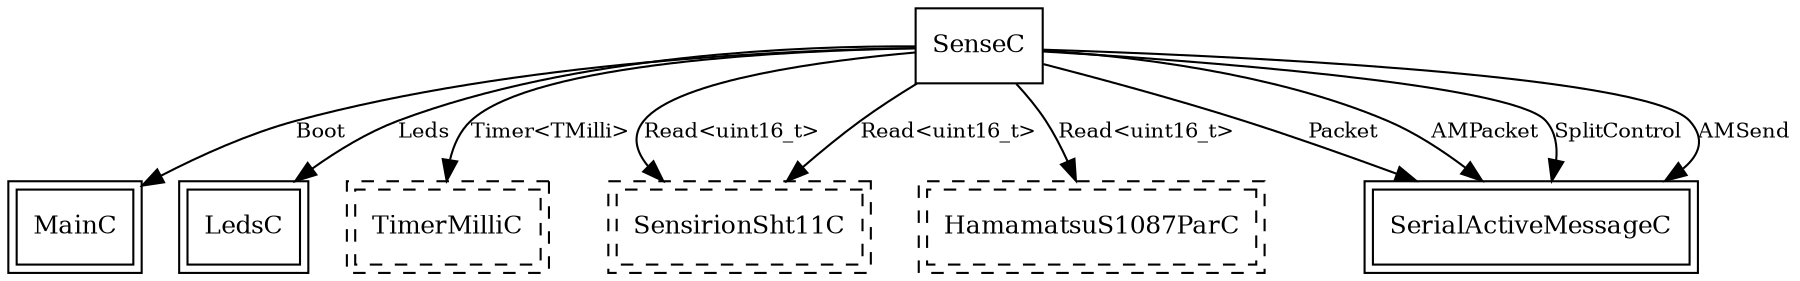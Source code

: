 digraph "SenseAppC" {
  "SenseC" [fontsize=12, shape=box, URL="../chtml/SenseC.html"];
  "MainC" [fontsize=12, shape=box,peripheries=2, URL="../chtml/tos.system.MainC.html"];
  "SenseC" [fontsize=12, shape=box, URL="../chtml/SenseC.html"];
  "LedsC" [fontsize=12, shape=box,peripheries=2, URL="../chtml/tos.system.LedsC.html"];
  "SenseC" [fontsize=12, shape=box, URL="../chtml/SenseC.html"];
  "SenseAppC.TimerMilliC" [fontsize=12, shape=box,peripheries=2, style=dashed, label="TimerMilliC", URL="../chtml/tos.system.TimerMilliC.html"];
  "SenseC" [fontsize=12, shape=box, URL="../chtml/SenseC.html"];
  "SenseAppC.SensirionSht11C" [fontsize=12, shape=box,peripheries=2, style=dashed, label="SensirionSht11C", URL="../chtml/tos.platforms.telosa.chips.sht11.SensirionSht11C.html"];
  "SenseC" [fontsize=12, shape=box, URL="../chtml/SenseC.html"];
  "SenseAppC.SensirionSht11C" [fontsize=12, shape=box,peripheries=2, style=dashed, label="SensirionSht11C", URL="../chtml/tos.platforms.telosa.chips.sht11.SensirionSht11C.html"];
  "SenseC" [fontsize=12, shape=box, URL="../chtml/SenseC.html"];
  "SenseAppC.HamamatsuS1087ParC" [fontsize=12, shape=box,peripheries=2, style=dashed, label="HamamatsuS1087ParC", URL="../chtml/tos.platforms.telosa.chips.s1087.HamamatsuS1087ParC.html"];
  "SenseC" [fontsize=12, shape=box, URL="../chtml/SenseC.html"];
  "SerialActiveMessageC" [fontsize=12, shape=box,peripheries=2, URL="../chtml/tos.lib.serial.SerialActiveMessageC.html"];
  "SenseC" [fontsize=12, shape=box, URL="../chtml/SenseC.html"];
  "SerialActiveMessageC" [fontsize=12, shape=box,peripheries=2, URL="../chtml/tos.lib.serial.SerialActiveMessageC.html"];
  "SenseC" [fontsize=12, shape=box, URL="../chtml/SenseC.html"];
  "SerialActiveMessageC" [fontsize=12, shape=box,peripheries=2, URL="../chtml/tos.lib.serial.SerialActiveMessageC.html"];
  "SenseC" [fontsize=12, shape=box, URL="../chtml/SenseC.html"];
  "SerialActiveMessageC" [fontsize=12, shape=box,peripheries=2, URL="../chtml/tos.lib.serial.SerialActiveMessageC.html"];
  "SenseC" -> "MainC" [label="Boot", URL="../ihtml/tos.interfaces.Boot.html", fontsize=10];
  "SenseC" -> "LedsC" [label="Leds", URL="../ihtml/tos.interfaces.Leds.html", fontsize=10];
  "SenseC" -> "SenseAppC.TimerMilliC" [label="Timer<TMilli>", URL="../ihtml/tos.lib.timer.Timer.html", fontsize=10];
  "SenseC" -> "SenseAppC.SensirionSht11C" [label="Read<uint16_t>", URL="../ihtml/tos.interfaces.Read.html", fontsize=10];
  "SenseC" -> "SenseAppC.SensirionSht11C" [label="Read<uint16_t>", URL="../ihtml/tos.interfaces.Read.html", fontsize=10];
  "SenseC" -> "SenseAppC.HamamatsuS1087ParC" [label="Read<uint16_t>", URL="../ihtml/tos.interfaces.Read.html", fontsize=10];
  "SenseC" -> "SerialActiveMessageC" [label="Packet", URL="../ihtml/tos.interfaces.Packet.html", fontsize=10];
  "SenseC" -> "SerialActiveMessageC" [label="AMPacket", URL="../ihtml/tos.interfaces.AMPacket.html", fontsize=10];
  "SenseC" -> "SerialActiveMessageC" [label="SplitControl", URL="../ihtml/tos.interfaces.SplitControl.html", fontsize=10];
  "SenseC" -> "SerialActiveMessageC" [label="AMSend", URL="../ihtml/tos.interfaces.AMSend.html", fontsize=10];
}
